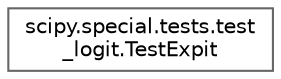 digraph "Graphical Class Hierarchy"
{
 // LATEX_PDF_SIZE
  bgcolor="transparent";
  edge [fontname=Helvetica,fontsize=10,labelfontname=Helvetica,labelfontsize=10];
  node [fontname=Helvetica,fontsize=10,shape=box,height=0.2,width=0.4];
  rankdir="LR";
  Node0 [id="Node000000",label="scipy.special.tests.test\l_logit.TestExpit",height=0.2,width=0.4,color="grey40", fillcolor="white", style="filled",URL="$d7/d1a/classscipy_1_1special_1_1tests_1_1test__logit_1_1TestExpit.html",tooltip=" "];
}
